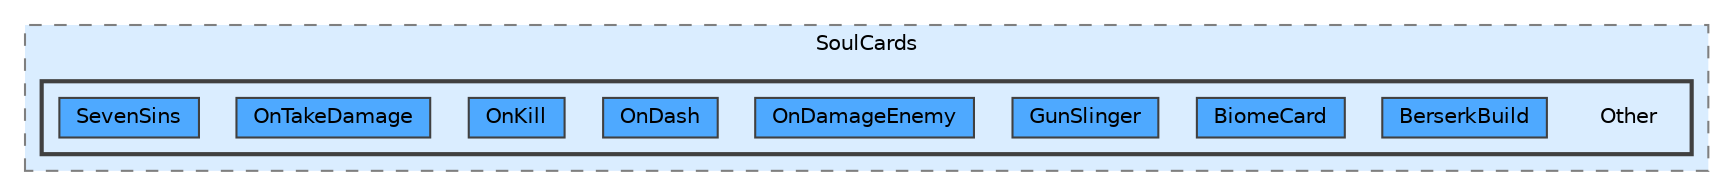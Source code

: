 digraph "Q:/IdleWave/Projet/Assets/Scripts/RogueGenesia/ScriptableObjects/SoulCards/Other"
{
 // LATEX_PDF_SIZE
  bgcolor="transparent";
  edge [fontname=Helvetica,fontsize=10,labelfontname=Helvetica,labelfontsize=10];
  node [fontname=Helvetica,fontsize=10,shape=box,height=0.2,width=0.4];
  compound=true
  subgraph clusterdir_287e50e18b6c82b2c24b56580bce8da4 {
    graph [ bgcolor="#daedff", pencolor="grey50", label="SoulCards", fontname=Helvetica,fontsize=10 style="filled,dashed", URL="dir_287e50e18b6c82b2c24b56580bce8da4.html",tooltip=""]
  subgraph clusterdir_d98f80bbac272d14a7c84c9b1d9aafbd {
    graph [ bgcolor="#daedff", pencolor="grey25", label="", fontname=Helvetica,fontsize=10 style="filled,bold", URL="dir_d98f80bbac272d14a7c84c9b1d9aafbd.html",tooltip=""]
    dir_d98f80bbac272d14a7c84c9b1d9aafbd [shape=plaintext, label="Other"];
  dir_87ca73c92f9eb21daeddb1c73b83ba88 [label="BerserkBuild", fillcolor="#4ea9ff", color="grey25", style="filled", URL="dir_87ca73c92f9eb21daeddb1c73b83ba88.html",tooltip=""];
  dir_2bdbf8e20a2ef90b4a05a573c7c73aa5 [label="BiomeCard", fillcolor="#4ea9ff", color="grey25", style="filled", URL="dir_2bdbf8e20a2ef90b4a05a573c7c73aa5.html",tooltip=""];
  dir_fa21c0e8ae21e1c9d297db8fdc1167a3 [label="GunSlinger", fillcolor="#4ea9ff", color="grey25", style="filled", URL="dir_fa21c0e8ae21e1c9d297db8fdc1167a3.html",tooltip=""];
  dir_6a535204617ce614bef9837b6cfa35bd [label="OnDamageEnemy", fillcolor="#4ea9ff", color="grey25", style="filled", URL="dir_6a535204617ce614bef9837b6cfa35bd.html",tooltip=""];
  dir_8759d67a12a2efca4eb51f69f661b68a [label="OnDash", fillcolor="#4ea9ff", color="grey25", style="filled", URL="dir_8759d67a12a2efca4eb51f69f661b68a.html",tooltip=""];
  dir_16d5a751f4ca74ca979f103dd90a0456 [label="OnKill", fillcolor="#4ea9ff", color="grey25", style="filled", URL="dir_16d5a751f4ca74ca979f103dd90a0456.html",tooltip=""];
  dir_b01510eaf68995dfbae7888ca186f209 [label="OnTakeDamage", fillcolor="#4ea9ff", color="grey25", style="filled", URL="dir_b01510eaf68995dfbae7888ca186f209.html",tooltip=""];
  dir_d5c8e23300909f9910de284f69569630 [label="SevenSins", fillcolor="#4ea9ff", color="grey25", style="filled", URL="dir_d5c8e23300909f9910de284f69569630.html",tooltip=""];
  }
  }
}
